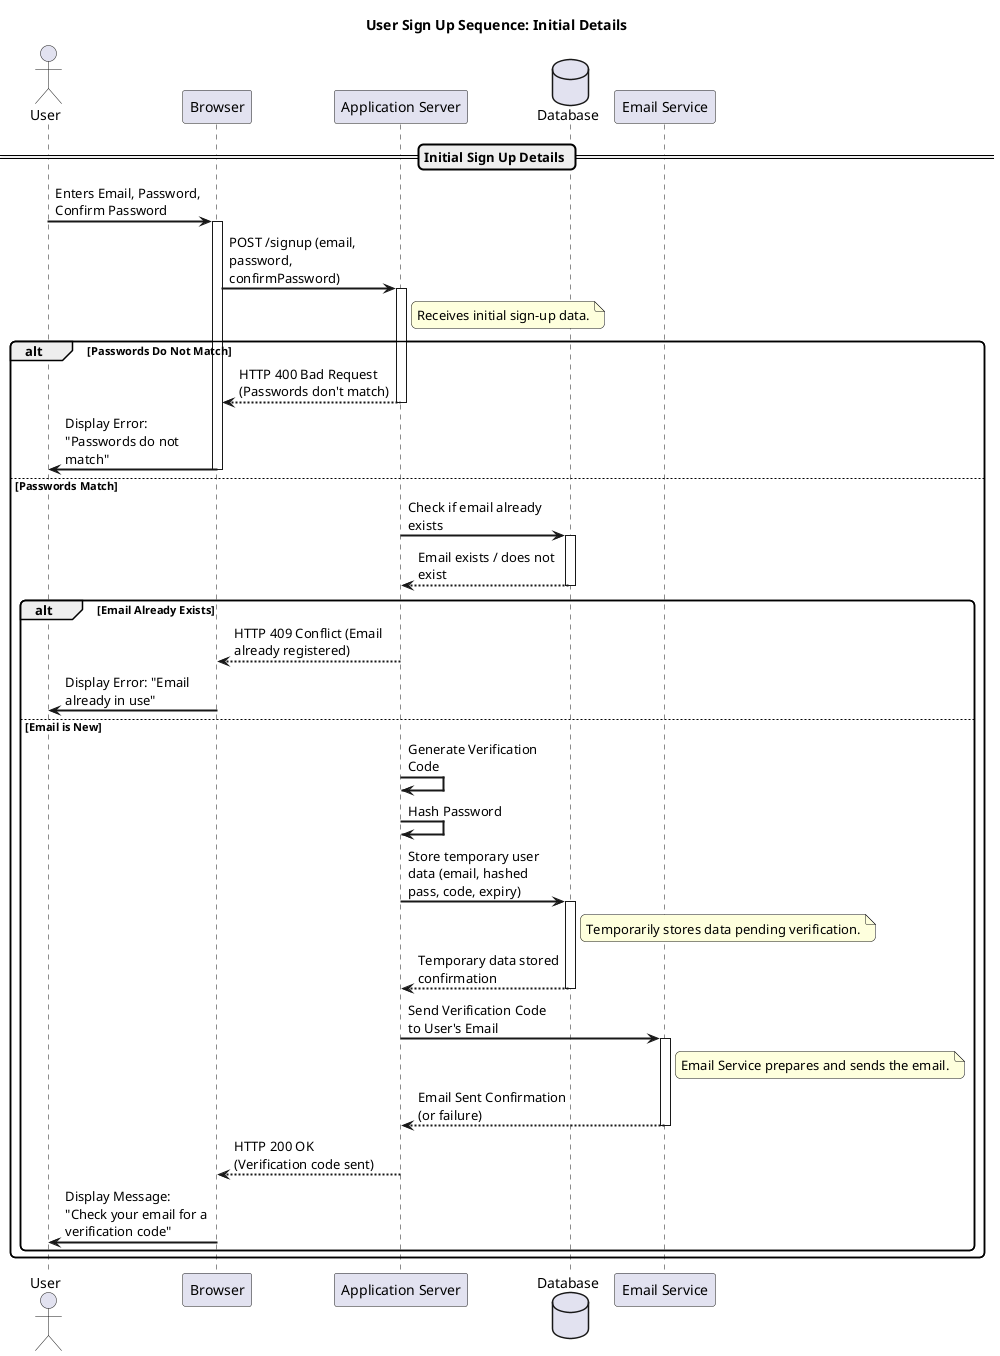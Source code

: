 @startuml
title User Sign Up Sequence: Initial Details

actor User
participant Browser as Client
participant "Application Server" as Server
database Database as DB
participant "Email Service" as EmailSvc

skinparam sequenceArrowThickness 2
skinparam roundcorner 10
skinparam maxmessagesize 150
skinparam sequenceParticipant bold

== Initial Sign Up Details ==
User -> Client : Enters Email, Password, Confirm Password
activate Client
Client -> Server : POST /signup (email, password, confirmPassword)
activate Server
note right of Server: Receives initial sign-up data.

alt Passwords Do Not Match
    Server --> Client : HTTP 400 Bad Request (Passwords don't match)
    deactivate Server
    Client -> User : Display Error: "Passwords do not match"
    deactivate Client
else Passwords Match
    Server -> DB : Check if email already exists
    activate DB
    DB --> Server : Email exists / does not exist
    deactivate DB

    alt Email Already Exists
        Server --> Client : HTTP 409 Conflict (Email already registered)
        deactivate Server
        Client -> User : Display Error: "Email already in use"
        deactivate Client
    else Email is New
        Server -> Server : Generate Verification Code
        Server -> Server : Hash Password
        Server -> DB : Store temporary user data (email, hashed pass, code, expiry)
        activate DB
        note right of DB: Temporarily stores data pending verification.
        DB --> Server : Temporary data stored confirmation
        deactivate DB

        Server -> EmailSvc : Send Verification Code to User's Email
        activate EmailSvc
        note right of EmailSvc: Email Service prepares and sends the email.
        EmailSvc --> Server : Email Sent Confirmation (or failure)
        deactivate EmailSvc
        ' Assuming email sent successfully '
        Server --> Client : HTTP 200 OK (Verification code sent)
        deactivate Server
        Client -> User : Display Message: "Check your email for a verification code"
        deactivate Client
    end
end

@enduml
